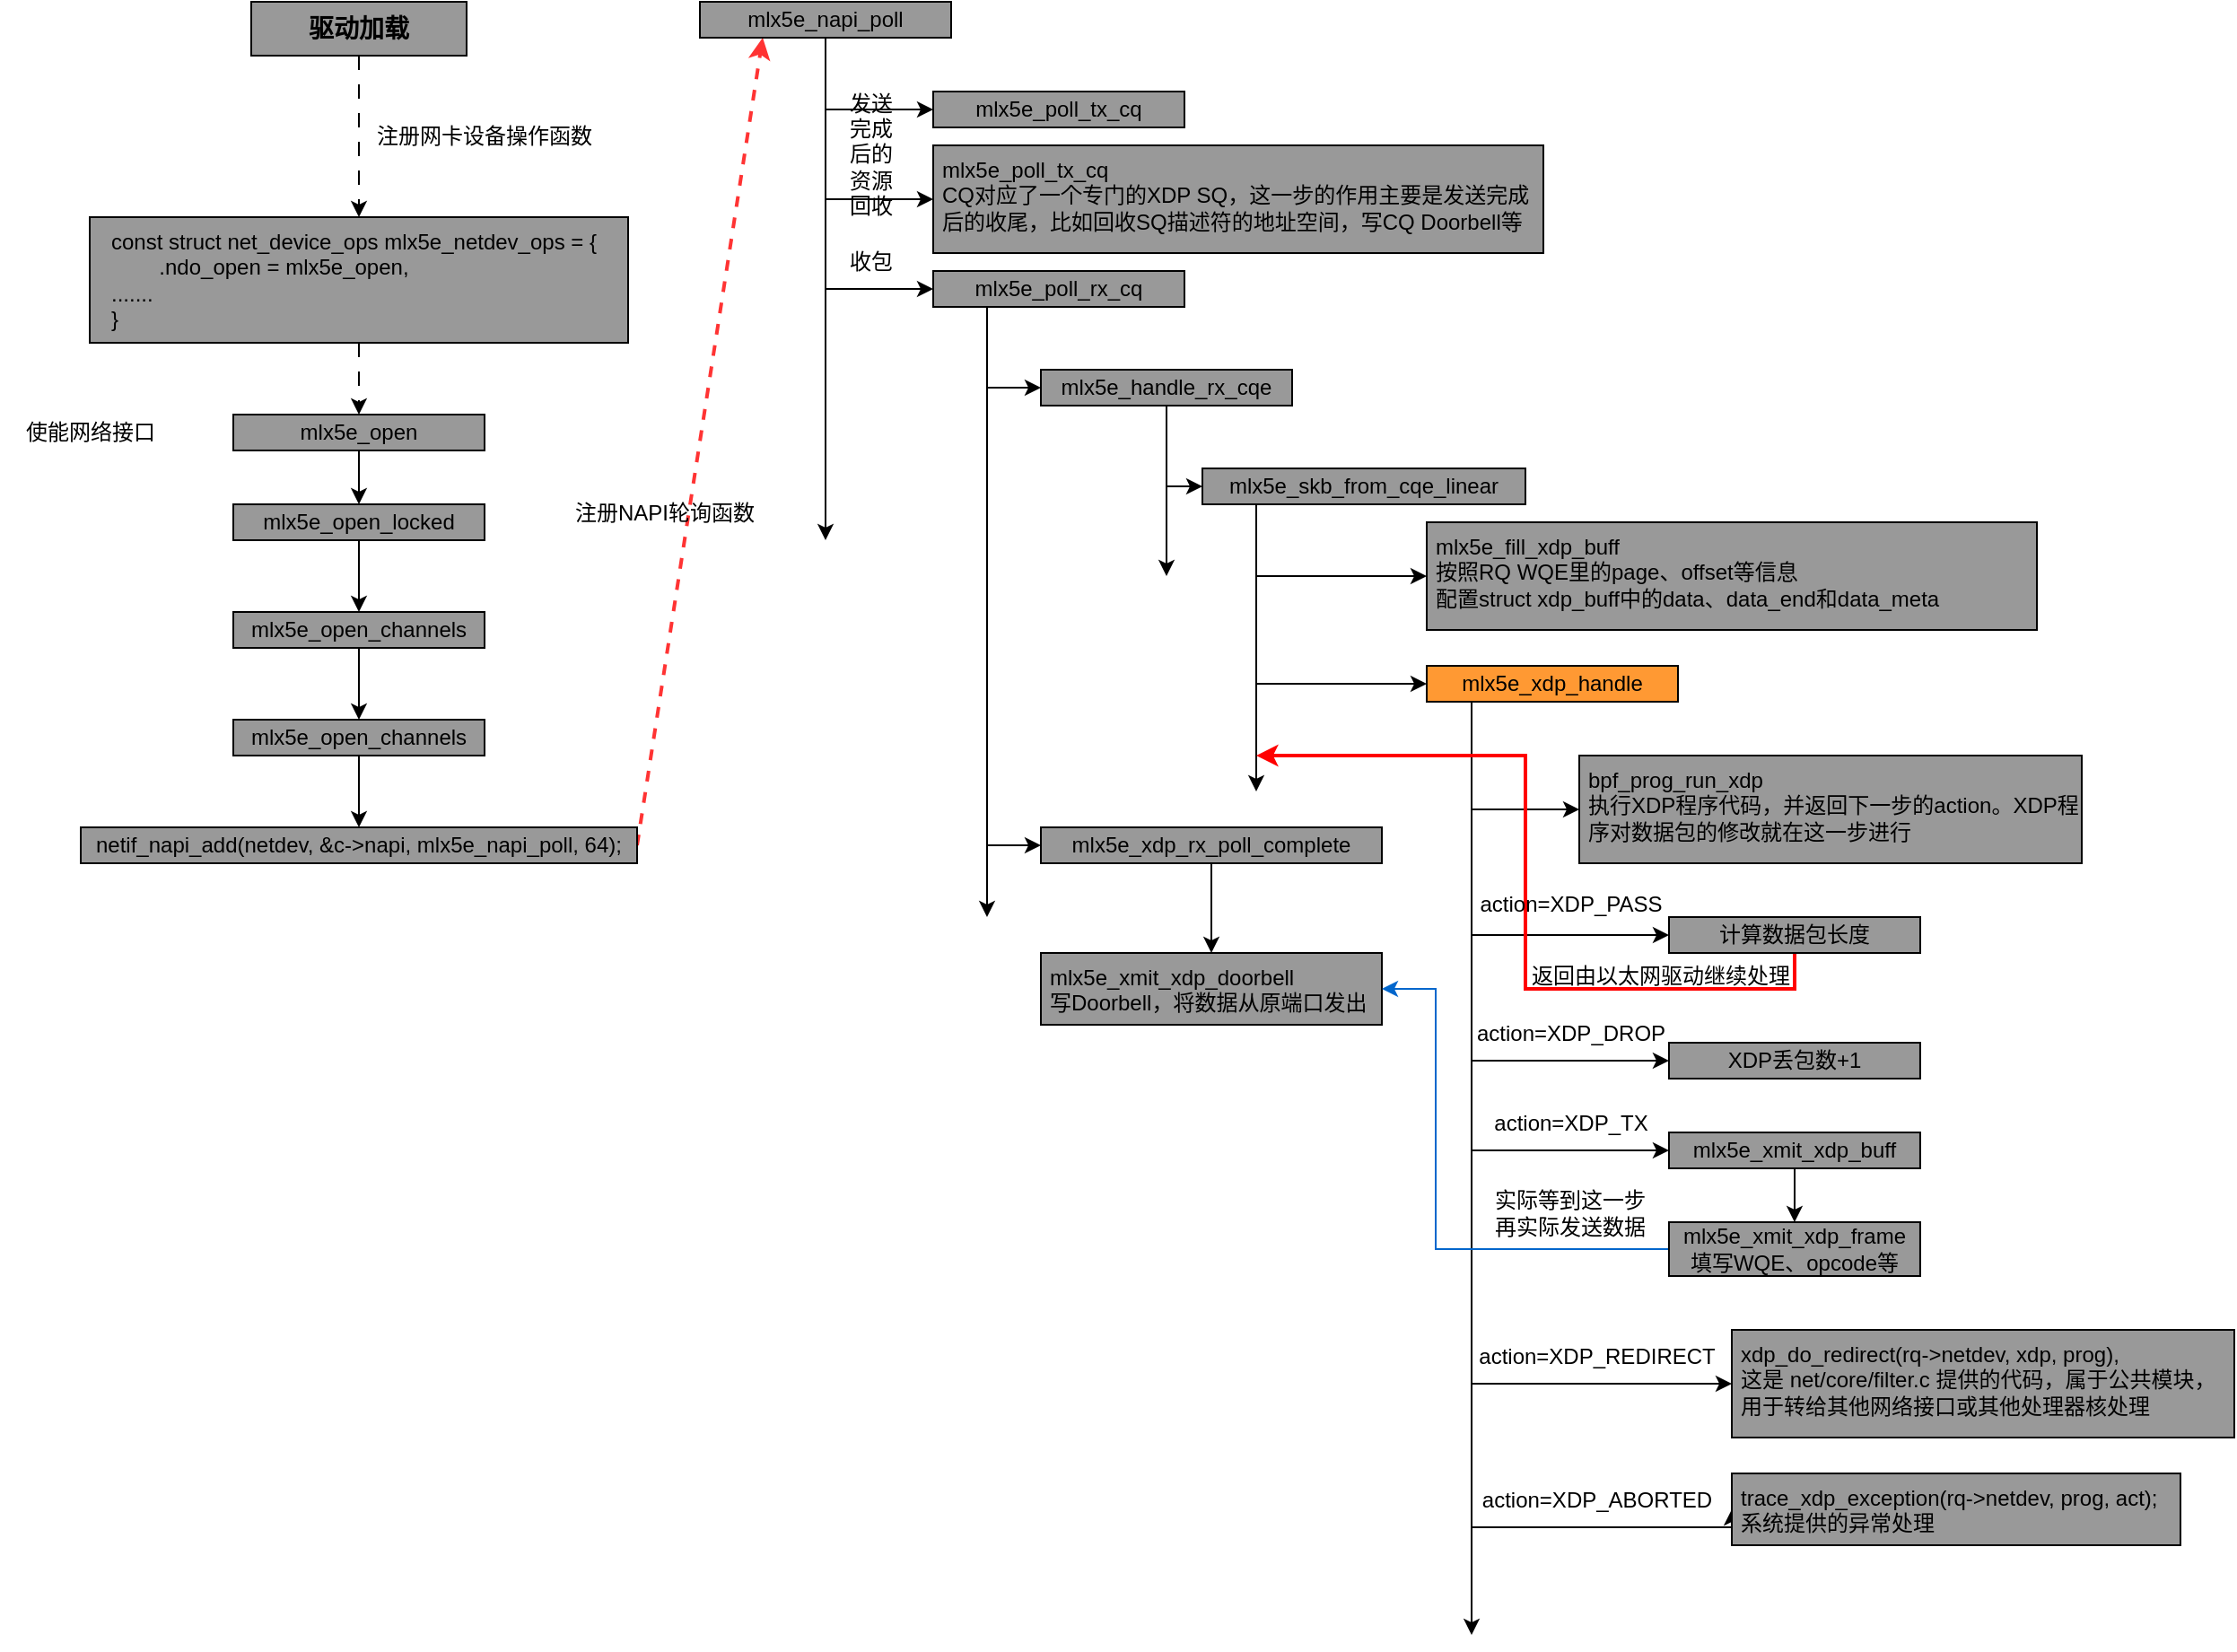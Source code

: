 <mxfile version="24.7.6">
  <diagram name="mlx5-xdp" id="FevarODxADinLCKY7utO">
    <mxGraphModel dx="1885" dy="1042" grid="1" gridSize="10" guides="1" tooltips="1" connect="1" arrows="1" fold="1" page="1" pageScale="1" pageWidth="850" pageHeight="1100" math="0" shadow="0">
      <root>
        <mxCell id="0" />
        <mxCell id="1" parent="0" />
        <mxCell id="h8XMJmXSjZCXgNOctJCN-5" style="edgeStyle=orthogonalEdgeStyle;rounded=0;orthogonalLoop=1;jettySize=auto;html=1;fontFamily=Helvetica;fontSize=12;fontColor=default;dashed=1;dashPattern=8 8;" parent="1" source="h8XMJmXSjZCXgNOctJCN-1" target="h8XMJmXSjZCXgNOctJCN-3" edge="1">
          <mxGeometry relative="1" as="geometry" />
        </mxCell>
        <mxCell id="h8XMJmXSjZCXgNOctJCN-1" value="&lt;font style=&quot;font-size: 14px;&quot;&gt;&lt;b&gt;驱动加载&lt;/b&gt;&lt;/font&gt;" style="rounded=0;whiteSpace=wrap;html=1;fillColor=#999999;" parent="1" vertex="1">
          <mxGeometry x="250" y="320" width="120" height="30" as="geometry" />
        </mxCell>
        <mxCell id="h8XMJmXSjZCXgNOctJCN-2" value="" style="rounded=0;whiteSpace=wrap;html=1;fillColor=#999999;strokeColor=default;align=center;verticalAlign=middle;fontFamily=Helvetica;fontSize=12;fontColor=default;" parent="1" vertex="1">
          <mxGeometry x="160" y="440" width="300" height="70" as="geometry" />
        </mxCell>
        <mxCell id="h8XMJmXSjZCXgNOctJCN-16" style="edgeStyle=orthogonalEdgeStyle;rounded=0;orthogonalLoop=1;jettySize=auto;html=1;fontFamily=Helvetica;fontSize=12;fontColor=default;dashed=1;dashPattern=8 8;" parent="1" source="h8XMJmXSjZCXgNOctJCN-3" target="h8XMJmXSjZCXgNOctJCN-6" edge="1">
          <mxGeometry relative="1" as="geometry" />
        </mxCell>
        <mxCell id="h8XMJmXSjZCXgNOctJCN-3" value="const struct net_device_ops mlx5e_netdev_ops = {&lt;div&gt;&lt;span style=&quot;white-space: pre;&quot;&gt;&#x9;&lt;/span&gt;.ndo_open = mlx5e_open,&lt;/div&gt;&lt;div&gt;.......&lt;/div&gt;&lt;div&gt;}&lt;/div&gt;" style="text;html=1;align=left;verticalAlign=middle;whiteSpace=wrap;rounded=0;fontFamily=Helvetica;fontSize=12;fontColor=default;" parent="1" vertex="1">
          <mxGeometry x="170" y="440" width="280" height="70" as="geometry" />
        </mxCell>
        <mxCell id="h8XMJmXSjZCXgNOctJCN-4" value="注册网卡设备操作函数" style="text;strokeColor=none;align=center;fillColor=none;html=1;verticalAlign=middle;whiteSpace=wrap;rounded=0;fontFamily=Helvetica;fontSize=12;fontColor=default;" parent="1" vertex="1">
          <mxGeometry x="310" y="380" width="140" height="30" as="geometry" />
        </mxCell>
        <mxCell id="h8XMJmXSjZCXgNOctJCN-11" style="edgeStyle=orthogonalEdgeStyle;rounded=0;orthogonalLoop=1;jettySize=auto;html=1;fontFamily=Helvetica;fontSize=12;fontColor=default;" parent="1" source="h8XMJmXSjZCXgNOctJCN-6" target="h8XMJmXSjZCXgNOctJCN-7" edge="1">
          <mxGeometry relative="1" as="geometry" />
        </mxCell>
        <mxCell id="h8XMJmXSjZCXgNOctJCN-6" value="mlx5e_open" style="rounded=0;whiteSpace=wrap;html=1;fillColor=#999999;strokeColor=default;align=center;verticalAlign=middle;fontFamily=Helvetica;fontSize=12;fontColor=default;" parent="1" vertex="1">
          <mxGeometry x="240" y="550" width="140" height="20" as="geometry" />
        </mxCell>
        <mxCell id="h8XMJmXSjZCXgNOctJCN-13" style="edgeStyle=orthogonalEdgeStyle;rounded=0;orthogonalLoop=1;jettySize=auto;html=1;entryX=0.5;entryY=0;entryDx=0;entryDy=0;fontFamily=Helvetica;fontSize=12;fontColor=default;" parent="1" source="h8XMJmXSjZCXgNOctJCN-7" target="h8XMJmXSjZCXgNOctJCN-8" edge="1">
          <mxGeometry relative="1" as="geometry" />
        </mxCell>
        <mxCell id="h8XMJmXSjZCXgNOctJCN-7" value="mlx5e_open_locked" style="rounded=0;whiteSpace=wrap;html=1;fillColor=#999999;strokeColor=default;align=center;verticalAlign=middle;fontFamily=Helvetica;fontSize=12;fontColor=default;" parent="1" vertex="1">
          <mxGeometry x="240" y="600" width="140" height="20" as="geometry" />
        </mxCell>
        <mxCell id="h8XMJmXSjZCXgNOctJCN-14" style="edgeStyle=orthogonalEdgeStyle;rounded=0;orthogonalLoop=1;jettySize=auto;html=1;fontFamily=Helvetica;fontSize=12;fontColor=default;" parent="1" source="h8XMJmXSjZCXgNOctJCN-8" target="h8XMJmXSjZCXgNOctJCN-9" edge="1">
          <mxGeometry relative="1" as="geometry" />
        </mxCell>
        <mxCell id="h8XMJmXSjZCXgNOctJCN-8" value="mlx5e_open_channels" style="rounded=0;whiteSpace=wrap;html=1;fillColor=#999999;strokeColor=default;align=center;verticalAlign=middle;fontFamily=Helvetica;fontSize=12;fontColor=default;" parent="1" vertex="1">
          <mxGeometry x="240" y="660" width="140" height="20" as="geometry" />
        </mxCell>
        <mxCell id="h8XMJmXSjZCXgNOctJCN-15" style="edgeStyle=orthogonalEdgeStyle;rounded=0;orthogonalLoop=1;jettySize=auto;html=1;entryX=0.5;entryY=0;entryDx=0;entryDy=0;fontFamily=Helvetica;fontSize=12;fontColor=default;" parent="1" source="h8XMJmXSjZCXgNOctJCN-9" target="h8XMJmXSjZCXgNOctJCN-10" edge="1">
          <mxGeometry relative="1" as="geometry" />
        </mxCell>
        <mxCell id="h8XMJmXSjZCXgNOctJCN-9" value="mlx5e_open_channels" style="rounded=0;whiteSpace=wrap;html=1;fillColor=#999999;strokeColor=default;align=center;verticalAlign=middle;fontFamily=Helvetica;fontSize=12;fontColor=default;" parent="1" vertex="1">
          <mxGeometry x="240" y="720" width="140" height="20" as="geometry" />
        </mxCell>
        <mxCell id="h8XMJmXSjZCXgNOctJCN-83" style="rounded=0;orthogonalLoop=1;jettySize=auto;html=1;entryX=0.25;entryY=1;entryDx=0;entryDy=0;fontFamily=Helvetica;fontSize=12;fontColor=default;exitX=1;exitY=0.5;exitDx=0;exitDy=0;dashed=1;strokeColor=#FF3333;strokeWidth=2;" parent="1" source="h8XMJmXSjZCXgNOctJCN-10" target="h8XMJmXSjZCXgNOctJCN-18" edge="1">
          <mxGeometry relative="1" as="geometry" />
        </mxCell>
        <mxCell id="h8XMJmXSjZCXgNOctJCN-10" value="netif_napi_add(netdev, &amp;amp;c-&amp;gt;napi, mlx5e_napi_poll, 64);" style="rounded=0;whiteSpace=wrap;html=1;fillColor=#999999;strokeColor=default;align=center;verticalAlign=middle;fontFamily=Helvetica;fontSize=12;fontColor=default;" parent="1" vertex="1">
          <mxGeometry x="155" y="780" width="310" height="20" as="geometry" />
        </mxCell>
        <mxCell id="h8XMJmXSjZCXgNOctJCN-17" value="使能网络接口" style="text;html=1;align=center;verticalAlign=middle;resizable=0;points=[];autosize=1;strokeColor=none;fillColor=none;fontFamily=Helvetica;fontSize=12;fontColor=default;" parent="1" vertex="1">
          <mxGeometry x="110" y="545" width="100" height="30" as="geometry" />
        </mxCell>
        <mxCell id="h8XMJmXSjZCXgNOctJCN-22" style="edgeStyle=orthogonalEdgeStyle;rounded=0;orthogonalLoop=1;jettySize=auto;html=1;fontFamily=Helvetica;fontSize=12;fontColor=default;" parent="1" source="h8XMJmXSjZCXgNOctJCN-18" edge="1">
          <mxGeometry relative="1" as="geometry">
            <mxPoint x="570" y="620" as="targetPoint" />
          </mxGeometry>
        </mxCell>
        <mxCell id="h8XMJmXSjZCXgNOctJCN-23" style="edgeStyle=orthogonalEdgeStyle;rounded=0;orthogonalLoop=1;jettySize=auto;html=1;entryX=0;entryY=0.5;entryDx=0;entryDy=0;fontFamily=Helvetica;fontSize=12;fontColor=default;" parent="1" source="h8XMJmXSjZCXgNOctJCN-18" target="h8XMJmXSjZCXgNOctJCN-19" edge="1">
          <mxGeometry relative="1" as="geometry" />
        </mxCell>
        <mxCell id="h8XMJmXSjZCXgNOctJCN-24" style="edgeStyle=orthogonalEdgeStyle;rounded=0;orthogonalLoop=1;jettySize=auto;html=1;entryX=0;entryY=0.5;entryDx=0;entryDy=0;fontFamily=Helvetica;fontSize=12;fontColor=default;" parent="1" source="h8XMJmXSjZCXgNOctJCN-18" target="h8XMJmXSjZCXgNOctJCN-20" edge="1">
          <mxGeometry relative="1" as="geometry" />
        </mxCell>
        <mxCell id="h8XMJmXSjZCXgNOctJCN-25" style="edgeStyle=orthogonalEdgeStyle;rounded=0;orthogonalLoop=1;jettySize=auto;html=1;entryX=0;entryY=0.5;entryDx=0;entryDy=0;fontFamily=Helvetica;fontSize=12;fontColor=default;" parent="1" source="h8XMJmXSjZCXgNOctJCN-18" target="h8XMJmXSjZCXgNOctJCN-21" edge="1">
          <mxGeometry relative="1" as="geometry" />
        </mxCell>
        <mxCell id="h8XMJmXSjZCXgNOctJCN-18" value="mlx5e_napi_poll" style="rounded=0;whiteSpace=wrap;html=1;fillColor=#999999;strokeColor=default;align=center;verticalAlign=middle;fontFamily=Helvetica;fontSize=12;fontColor=default;" parent="1" vertex="1">
          <mxGeometry x="500" y="320" width="140" height="20" as="geometry" />
        </mxCell>
        <mxCell id="h8XMJmXSjZCXgNOctJCN-19" value="mlx5e_poll_tx_cq" style="rounded=0;whiteSpace=wrap;html=1;fillColor=#999999;strokeColor=default;align=center;verticalAlign=middle;fontFamily=Helvetica;fontSize=12;fontColor=default;" parent="1" vertex="1">
          <mxGeometry x="630" y="370" width="140" height="20" as="geometry" />
        </mxCell>
        <mxCell id="h8XMJmXSjZCXgNOctJCN-20" value="mlx5e_poll_tx_cq&lt;div&gt;CQ对应了一个专门的XDP SQ，这一步的作用主要是发送完成后的收尾，比如回收SQ描述符的地址空间，写CQ Doorbell等&lt;/div&gt;" style="rounded=0;whiteSpace=wrap;html=1;fillColor=#999999;strokeColor=default;align=left;verticalAlign=top;fontFamily=Helvetica;fontSize=12;fontColor=default;spacingLeft=3;spacingTop=0;spacing=2;spacingBottom=0;" parent="1" vertex="1">
          <mxGeometry x="630" y="400" width="340" height="60" as="geometry" />
        </mxCell>
        <mxCell id="h8XMJmXSjZCXgNOctJCN-36" style="edgeStyle=orthogonalEdgeStyle;rounded=0;orthogonalLoop=1;jettySize=auto;html=1;fontFamily=Helvetica;fontSize=12;fontColor=default;" parent="1" edge="1">
          <mxGeometry relative="1" as="geometry">
            <mxPoint x="660" y="830" as="targetPoint" />
            <mxPoint x="660" y="490" as="sourcePoint" />
          </mxGeometry>
        </mxCell>
        <mxCell id="h8XMJmXSjZCXgNOctJCN-37" style="edgeStyle=orthogonalEdgeStyle;rounded=0;orthogonalLoop=1;jettySize=auto;html=1;entryX=0;entryY=0.5;entryDx=0;entryDy=0;fontFamily=Helvetica;fontSize=12;fontColor=default;" parent="1" target="h8XMJmXSjZCXgNOctJCN-29" edge="1">
          <mxGeometry relative="1" as="geometry">
            <mxPoint x="660" y="490" as="sourcePoint" />
            <Array as="points">
              <mxPoint x="660" y="535" />
            </Array>
          </mxGeometry>
        </mxCell>
        <mxCell id="h8XMJmXSjZCXgNOctJCN-46" style="edgeStyle=orthogonalEdgeStyle;rounded=0;orthogonalLoop=1;jettySize=auto;html=1;entryX=0;entryY=0.5;entryDx=0;entryDy=0;fontFamily=Helvetica;fontSize=12;fontColor=default;" parent="1" target="h8XMJmXSjZCXgNOctJCN-45" edge="1">
          <mxGeometry relative="1" as="geometry">
            <mxPoint x="660" y="490" as="sourcePoint" />
            <Array as="points">
              <mxPoint x="660" y="790" />
            </Array>
          </mxGeometry>
        </mxCell>
        <mxCell id="h8XMJmXSjZCXgNOctJCN-21" value="mlx5e_poll_rx_cq" style="rounded=0;whiteSpace=wrap;html=1;fillColor=#999999;strokeColor=default;align=center;verticalAlign=middle;fontFamily=Helvetica;fontSize=12;fontColor=default;" parent="1" vertex="1">
          <mxGeometry x="630" y="470" width="140" height="20" as="geometry" />
        </mxCell>
        <mxCell id="h8XMJmXSjZCXgNOctJCN-26" value="发送&lt;div&gt;完成&lt;/div&gt;&lt;div&gt;后的&lt;/div&gt;&lt;div&gt;资源&lt;/div&gt;&lt;div&gt;回收&lt;/div&gt;" style="text;html=1;align=center;verticalAlign=middle;resizable=0;points=[];autosize=1;strokeColor=none;fillColor=none;fontFamily=Helvetica;fontSize=12;fontColor=default;" parent="1" vertex="1">
          <mxGeometry x="570" y="360" width="50" height="90" as="geometry" />
        </mxCell>
        <mxCell id="h8XMJmXSjZCXgNOctJCN-27" value="收包" style="text;html=1;align=center;verticalAlign=middle;resizable=0;points=[];autosize=1;strokeColor=none;fillColor=none;fontFamily=Helvetica;fontSize=12;fontColor=default;" parent="1" vertex="1">
          <mxGeometry x="570" y="450" width="50" height="30" as="geometry" />
        </mxCell>
        <mxCell id="h8XMJmXSjZCXgNOctJCN-39" style="edgeStyle=orthogonalEdgeStyle;rounded=0;orthogonalLoop=1;jettySize=auto;html=1;entryX=0;entryY=0.5;entryDx=0;entryDy=0;fontFamily=Helvetica;fontSize=12;fontColor=default;" parent="1" source="h8XMJmXSjZCXgNOctJCN-29" target="h8XMJmXSjZCXgNOctJCN-30" edge="1">
          <mxGeometry relative="1" as="geometry" />
        </mxCell>
        <mxCell id="h8XMJmXSjZCXgNOctJCN-47" style="edgeStyle=orthogonalEdgeStyle;rounded=0;orthogonalLoop=1;jettySize=auto;html=1;fontFamily=Helvetica;fontSize=12;fontColor=default;" parent="1" source="h8XMJmXSjZCXgNOctJCN-29" edge="1">
          <mxGeometry relative="1" as="geometry">
            <mxPoint x="760" y="640" as="targetPoint" />
          </mxGeometry>
        </mxCell>
        <mxCell id="h8XMJmXSjZCXgNOctJCN-29" value="mlx5e_handle_rx_cqe" style="rounded=0;whiteSpace=wrap;html=1;fillColor=#999999;strokeColor=default;align=center;verticalAlign=middle;fontFamily=Helvetica;fontSize=12;fontColor=default;" parent="1" vertex="1">
          <mxGeometry x="690" y="525" width="140" height="20" as="geometry" />
        </mxCell>
        <mxCell id="h8XMJmXSjZCXgNOctJCN-42" style="edgeStyle=orthogonalEdgeStyle;rounded=0;orthogonalLoop=1;jettySize=auto;html=1;entryX=0;entryY=0.5;entryDx=0;entryDy=0;fontFamily=Helvetica;fontSize=12;fontColor=default;" parent="1" source="h8XMJmXSjZCXgNOctJCN-30" target="h8XMJmXSjZCXgNOctJCN-32" edge="1">
          <mxGeometry relative="1" as="geometry">
            <Array as="points">
              <mxPoint x="810" y="640" />
            </Array>
          </mxGeometry>
        </mxCell>
        <mxCell id="h8XMJmXSjZCXgNOctJCN-43" style="edgeStyle=orthogonalEdgeStyle;rounded=0;orthogonalLoop=1;jettySize=auto;html=1;fontFamily=Helvetica;fontSize=12;fontColor=default;" parent="1" source="h8XMJmXSjZCXgNOctJCN-30" edge="1">
          <mxGeometry relative="1" as="geometry">
            <mxPoint x="810" y="760" as="targetPoint" />
            <Array as="points">
              <mxPoint x="810" y="750" />
            </Array>
          </mxGeometry>
        </mxCell>
        <mxCell id="h8XMJmXSjZCXgNOctJCN-44" style="edgeStyle=orthogonalEdgeStyle;rounded=0;orthogonalLoop=1;jettySize=auto;html=1;entryX=0;entryY=0.5;entryDx=0;entryDy=0;fontFamily=Helvetica;fontSize=12;fontColor=default;" parent="1" source="h8XMJmXSjZCXgNOctJCN-30" target="h8XMJmXSjZCXgNOctJCN-34" edge="1">
          <mxGeometry relative="1" as="geometry">
            <Array as="points">
              <mxPoint x="810" y="700" />
            </Array>
          </mxGeometry>
        </mxCell>
        <mxCell id="h8XMJmXSjZCXgNOctJCN-30" value="mlx5e_skb_from_cqe_linear" style="rounded=0;whiteSpace=wrap;html=1;fillColor=#999999;strokeColor=default;align=center;verticalAlign=middle;fontFamily=Helvetica;fontSize=12;fontColor=default;" parent="1" vertex="1">
          <mxGeometry x="780" y="580" width="180" height="20" as="geometry" />
        </mxCell>
        <mxCell id="h8XMJmXSjZCXgNOctJCN-32" value="mlx5e_fill_xdp_buff&lt;div&gt;按照RQ WQE里的page、offset等信息&lt;/div&gt;&lt;div&gt;配置struct xdp_buff中的data、data_end和data_meta&lt;/div&gt;" style="rounded=0;whiteSpace=wrap;html=1;fillColor=#999999;strokeColor=default;align=left;verticalAlign=top;fontFamily=Helvetica;fontSize=12;fontColor=default;spacingLeft=3;spacingTop=0;spacing=2;spacingBottom=0;" parent="1" vertex="1">
          <mxGeometry x="905" y="610" width="340" height="60" as="geometry" />
        </mxCell>
        <mxCell id="h8XMJmXSjZCXgNOctJCN-52" style="edgeStyle=orthogonalEdgeStyle;rounded=0;orthogonalLoop=1;jettySize=auto;html=1;fontFamily=Helvetica;fontSize=12;fontColor=default;" parent="1" source="h8XMJmXSjZCXgNOctJCN-34" edge="1">
          <mxGeometry relative="1" as="geometry">
            <mxPoint x="930" y="1230" as="targetPoint" />
            <Array as="points">
              <mxPoint x="930" y="1230" />
            </Array>
          </mxGeometry>
        </mxCell>
        <mxCell id="h8XMJmXSjZCXgNOctJCN-53" style="edgeStyle=orthogonalEdgeStyle;rounded=0;orthogonalLoop=1;jettySize=auto;html=1;entryX=0;entryY=0.5;entryDx=0;entryDy=0;fontFamily=Helvetica;fontSize=12;fontColor=default;" parent="1" source="h8XMJmXSjZCXgNOctJCN-34" target="h8XMJmXSjZCXgNOctJCN-50" edge="1">
          <mxGeometry relative="1" as="geometry">
            <Array as="points">
              <mxPoint x="930" y="770" />
            </Array>
          </mxGeometry>
        </mxCell>
        <mxCell id="h8XMJmXSjZCXgNOctJCN-63" style="edgeStyle=orthogonalEdgeStyle;rounded=0;orthogonalLoop=1;jettySize=auto;html=1;entryX=0;entryY=0.5;entryDx=0;entryDy=0;fontFamily=Helvetica;fontSize=12;fontColor=default;" parent="1" source="h8XMJmXSjZCXgNOctJCN-34" target="h8XMJmXSjZCXgNOctJCN-51" edge="1">
          <mxGeometry relative="1" as="geometry">
            <Array as="points">
              <mxPoint x="930" y="840" />
            </Array>
          </mxGeometry>
        </mxCell>
        <mxCell id="h8XMJmXSjZCXgNOctJCN-65" style="edgeStyle=orthogonalEdgeStyle;rounded=0;orthogonalLoop=1;jettySize=auto;html=1;entryX=0;entryY=0.5;entryDx=0;entryDy=0;fontFamily=Helvetica;fontSize=12;fontColor=default;" parent="1" target="h8XMJmXSjZCXgNOctJCN-54" edge="1">
          <mxGeometry relative="1" as="geometry">
            <mxPoint x="929.999" y="730" as="sourcePoint" />
            <Array as="points">
              <mxPoint x="929.97" y="910" />
            </Array>
          </mxGeometry>
        </mxCell>
        <mxCell id="h8XMJmXSjZCXgNOctJCN-66" style="edgeStyle=orthogonalEdgeStyle;rounded=0;orthogonalLoop=1;jettySize=auto;html=1;entryX=0;entryY=0.5;entryDx=0;entryDy=0;fontFamily=Helvetica;fontSize=12;fontColor=default;" parent="1" target="h8XMJmXSjZCXgNOctJCN-55" edge="1">
          <mxGeometry relative="1" as="geometry">
            <mxPoint x="929.999" y="730" as="sourcePoint" />
            <Array as="points">
              <mxPoint x="929.97" y="960" />
            </Array>
          </mxGeometry>
        </mxCell>
        <mxCell id="h8XMJmXSjZCXgNOctJCN-68" style="edgeStyle=orthogonalEdgeStyle;rounded=0;orthogonalLoop=1;jettySize=auto;html=1;entryX=0;entryY=0.5;entryDx=0;entryDy=0;fontFamily=Helvetica;fontSize=12;fontColor=default;" parent="1" target="h8XMJmXSjZCXgNOctJCN-59" edge="1">
          <mxGeometry relative="1" as="geometry">
            <mxPoint x="929.999" y="730" as="sourcePoint" />
            <Array as="points">
              <mxPoint x="929.97" y="1170" />
            </Array>
          </mxGeometry>
        </mxCell>
        <mxCell id="h8XMJmXSjZCXgNOctJCN-69" style="edgeStyle=orthogonalEdgeStyle;rounded=0;orthogonalLoop=1;jettySize=auto;html=1;entryX=0;entryY=0.5;entryDx=0;entryDy=0;fontFamily=Helvetica;fontSize=12;fontColor=default;" parent="1" target="h8XMJmXSjZCXgNOctJCN-58" edge="1">
          <mxGeometry relative="1" as="geometry">
            <mxPoint x="929.999" y="730" as="sourcePoint" />
            <Array as="points">
              <mxPoint x="929.97" y="1090" />
            </Array>
          </mxGeometry>
        </mxCell>
        <mxCell id="h8XMJmXSjZCXgNOctJCN-34" value="mlx5e_xdp_handle" style="rounded=0;whiteSpace=wrap;html=1;fillColor=#FF9933;strokeColor=default;align=center;verticalAlign=middle;fontFamily=Helvetica;fontSize=12;fontColor=default;" parent="1" vertex="1">
          <mxGeometry x="905" y="690" width="140" height="20" as="geometry" />
        </mxCell>
        <mxCell id="h8XMJmXSjZCXgNOctJCN-49" style="edgeStyle=orthogonalEdgeStyle;rounded=0;orthogonalLoop=1;jettySize=auto;html=1;fontFamily=Helvetica;fontSize=12;fontColor=default;" parent="1" source="h8XMJmXSjZCXgNOctJCN-45" target="h8XMJmXSjZCXgNOctJCN-48" edge="1">
          <mxGeometry relative="1" as="geometry" />
        </mxCell>
        <mxCell id="h8XMJmXSjZCXgNOctJCN-45" value="mlx5e_xdp_rx_poll_complete" style="rounded=0;whiteSpace=wrap;html=1;fillColor=#999999;strokeColor=default;align=center;verticalAlign=middle;fontFamily=Helvetica;fontSize=12;fontColor=default;" parent="1" vertex="1">
          <mxGeometry x="690" y="780" width="190" height="20" as="geometry" />
        </mxCell>
        <mxCell id="h8XMJmXSjZCXgNOctJCN-48" value="mlx5e_xmit_xdp_doorbell&lt;div&gt;写Doorbell，将数据从原端口发出&lt;/div&gt;" style="rounded=0;whiteSpace=wrap;html=1;fillColor=#999999;strokeColor=default;align=left;verticalAlign=top;fontFamily=Helvetica;fontSize=12;fontColor=default;spacingLeft=3;spacingTop=0;spacing=2;spacingBottom=0;" parent="1" vertex="1">
          <mxGeometry x="690" y="850" width="190" height="40" as="geometry" />
        </mxCell>
        <mxCell id="h8XMJmXSjZCXgNOctJCN-50" value="bpf_prog_run_xdp&lt;div&gt;执行XDP程序代码，并返回下一步的action。XDP程序对数据包的修改就在这一步进行&lt;/div&gt;" style="rounded=0;whiteSpace=wrap;html=1;fillColor=#999999;strokeColor=default;align=left;verticalAlign=top;fontFamily=Helvetica;fontSize=12;fontColor=default;spacingLeft=3;spacingTop=0;spacing=2;spacingBottom=0;" parent="1" vertex="1">
          <mxGeometry x="990" y="740" width="280" height="60" as="geometry" />
        </mxCell>
        <mxCell id="h8XMJmXSjZCXgNOctJCN-72" style="edgeStyle=orthogonalEdgeStyle;rounded=0;orthogonalLoop=1;jettySize=auto;html=1;fontFamily=Helvetica;fontSize=12;fontColor=default;strokeColor=#FF0000;strokeWidth=2;" parent="1" source="h8XMJmXSjZCXgNOctJCN-51" edge="1">
          <mxGeometry relative="1" as="geometry">
            <mxPoint x="810" y="740" as="targetPoint" />
            <Array as="points">
              <mxPoint x="1110" y="870" />
              <mxPoint x="960" y="870" />
              <mxPoint x="960" y="740" />
              <mxPoint x="840" y="740" />
            </Array>
          </mxGeometry>
        </mxCell>
        <mxCell id="h8XMJmXSjZCXgNOctJCN-51" value="计算数据包长度" style="rounded=0;whiteSpace=wrap;html=1;fillColor=#999999;strokeColor=default;align=center;verticalAlign=middle;fontFamily=Helvetica;fontSize=12;fontColor=default;" parent="1" vertex="1">
          <mxGeometry x="1040" y="830" width="140" height="20" as="geometry" />
        </mxCell>
        <mxCell id="h8XMJmXSjZCXgNOctJCN-54" value="XDP丢包数+1" style="rounded=0;whiteSpace=wrap;html=1;fillColor=#999999;strokeColor=default;align=center;verticalAlign=middle;fontFamily=Helvetica;fontSize=12;fontColor=default;" parent="1" vertex="1">
          <mxGeometry x="1039.97" y="900" width="140" height="20" as="geometry" />
        </mxCell>
        <mxCell id="h8XMJmXSjZCXgNOctJCN-76" style="edgeStyle=orthogonalEdgeStyle;rounded=0;orthogonalLoop=1;jettySize=auto;html=1;entryX=0.5;entryY=0;entryDx=0;entryDy=0;fontFamily=Helvetica;fontSize=12;fontColor=default;" parent="1" source="h8XMJmXSjZCXgNOctJCN-55" target="h8XMJmXSjZCXgNOctJCN-56" edge="1">
          <mxGeometry relative="1" as="geometry" />
        </mxCell>
        <mxCell id="h8XMJmXSjZCXgNOctJCN-55" value="mlx5e_xmit_xdp_buff" style="rounded=0;whiteSpace=wrap;html=1;fillColor=#999999;strokeColor=default;align=center;verticalAlign=middle;fontFamily=Helvetica;fontSize=12;fontColor=default;" parent="1" vertex="1">
          <mxGeometry x="1039.97" y="950" width="140" height="20" as="geometry" />
        </mxCell>
        <mxCell id="h8XMJmXSjZCXgNOctJCN-77" style="edgeStyle=orthogonalEdgeStyle;rounded=0;orthogonalLoop=1;jettySize=auto;html=1;entryX=1;entryY=0.5;entryDx=0;entryDy=0;fontFamily=Helvetica;fontSize=12;fontColor=default;strokeColor=#0066CC;" parent="1" source="h8XMJmXSjZCXgNOctJCN-56" target="h8XMJmXSjZCXgNOctJCN-48" edge="1">
          <mxGeometry relative="1" as="geometry">
            <Array as="points">
              <mxPoint x="910" y="1015" />
              <mxPoint x="910" y="870" />
            </Array>
          </mxGeometry>
        </mxCell>
        <mxCell id="h8XMJmXSjZCXgNOctJCN-56" value="mlx5e_xmit_xdp_frame&lt;div&gt;填写WQE、opcode等&lt;/div&gt;" style="rounded=0;whiteSpace=wrap;html=1;fillColor=#999999;strokeColor=default;align=center;verticalAlign=middle;fontFamily=Helvetica;fontSize=12;fontColor=default;" parent="1" vertex="1">
          <mxGeometry x="1039.97" y="1000" width="140" height="30" as="geometry" />
        </mxCell>
        <mxCell id="h8XMJmXSjZCXgNOctJCN-58" value="xdp_do_redirect(rq-&amp;gt;netdev, xdp, prog),&lt;div&gt;这是 net/core/filter.c 提供的代码，属于公共模块，用于转给其他网络接口或其他处理器核处理&lt;/div&gt;" style="rounded=0;whiteSpace=wrap;html=1;fillColor=#999999;strokeColor=default;align=left;verticalAlign=top;fontFamily=Helvetica;fontSize=12;fontColor=default;spacingLeft=3;spacingTop=0;spacing=2;spacingBottom=0;" parent="1" vertex="1">
          <mxGeometry x="1075" y="1060" width="280" height="60" as="geometry" />
        </mxCell>
        <mxCell id="h8XMJmXSjZCXgNOctJCN-59" value="trace_xdp_exception(rq-&amp;gt;netdev, prog, act);&lt;div&gt;系统提供的异常处理&lt;/div&gt;" style="rounded=0;whiteSpace=wrap;html=1;fillColor=#999999;strokeColor=default;align=left;verticalAlign=top;fontFamily=Helvetica;fontSize=12;fontColor=default;spacingLeft=3;spacingTop=0;spacing=2;spacingBottom=0;" parent="1" vertex="1">
          <mxGeometry x="1075" y="1140" width="250" height="40" as="geometry" />
        </mxCell>
        <mxCell id="h8XMJmXSjZCXgNOctJCN-70" value="&lt;p style=&quot;line-height: 120%;&quot;&gt;action=XDP_PASS&lt;/p&gt;" style="text;html=1;align=center;verticalAlign=middle;resizable=0;points=[];autosize=1;strokeColor=none;fillColor=none;fontFamily=Helvetica;fontSize=12;fontColor=default;" parent="1" vertex="1">
          <mxGeometry x="920" y="798" width="130" height="50" as="geometry" />
        </mxCell>
        <mxCell id="h8XMJmXSjZCXgNOctJCN-73" value="返回由以太网驱动继续处理" style="text;html=1;align=center;verticalAlign=middle;resizable=0;points=[];autosize=1;strokeColor=none;fillColor=none;fontFamily=Helvetica;fontSize=12;fontColor=default;" parent="1" vertex="1">
          <mxGeometry x="950" y="848" width="170" height="30" as="geometry" />
        </mxCell>
        <mxCell id="h8XMJmXSjZCXgNOctJCN-74" value="&lt;p style=&quot;line-height: 120%;&quot;&gt;action=XDP_DROP&lt;/p&gt;" style="text;html=1;align=center;verticalAlign=middle;resizable=0;points=[];autosize=1;strokeColor=none;fillColor=none;fontFamily=Helvetica;fontSize=12;fontColor=default;" parent="1" vertex="1">
          <mxGeometry x="920" y="870" width="130" height="50" as="geometry" />
        </mxCell>
        <mxCell id="h8XMJmXSjZCXgNOctJCN-75" value="&lt;p style=&quot;line-height: 120%;&quot;&gt;action=XDP_TX&lt;/p&gt;" style="text;html=1;align=center;verticalAlign=middle;resizable=0;points=[];autosize=1;strokeColor=none;fillColor=none;fontFamily=Helvetica;fontSize=12;fontColor=default;" parent="1" vertex="1">
          <mxGeometry x="930" y="920" width="110" height="50" as="geometry" />
        </mxCell>
        <mxCell id="h8XMJmXSjZCXgNOctJCN-80" value="实际等到这一步再实际发送数据" style="text;html=1;align=center;verticalAlign=middle;whiteSpace=wrap;rounded=0;fontFamily=Helvetica;fontSize=12;fontColor=default;" parent="1" vertex="1">
          <mxGeometry x="940" y="980" width="90" height="30" as="geometry" />
        </mxCell>
        <mxCell id="h8XMJmXSjZCXgNOctJCN-81" value="action=XDP_REDIRECT" style="text;html=1;align=center;verticalAlign=middle;whiteSpace=wrap;rounded=0;fontFamily=Helvetica;fontSize=12;fontColor=default;" parent="1" vertex="1">
          <mxGeometry x="930" y="1060" width="140" height="30" as="geometry" />
        </mxCell>
        <mxCell id="h8XMJmXSjZCXgNOctJCN-82" value="action=XDP_ABORTED" style="text;html=1;align=center;verticalAlign=middle;whiteSpace=wrap;rounded=0;fontFamily=Helvetica;fontSize=12;fontColor=default;" parent="1" vertex="1">
          <mxGeometry x="930" y="1140" width="140" height="30" as="geometry" />
        </mxCell>
        <mxCell id="h8XMJmXSjZCXgNOctJCN-84" value="注册NAPI轮询函数" style="text;html=1;align=center;verticalAlign=middle;resizable=0;points=[];autosize=1;strokeColor=none;fillColor=none;fontFamily=Helvetica;fontSize=12;fontColor=default;" parent="1" vertex="1">
          <mxGeometry x="420" y="590" width="120" height="30" as="geometry" />
        </mxCell>
      </root>
    </mxGraphModel>
  </diagram>
</mxfile>
